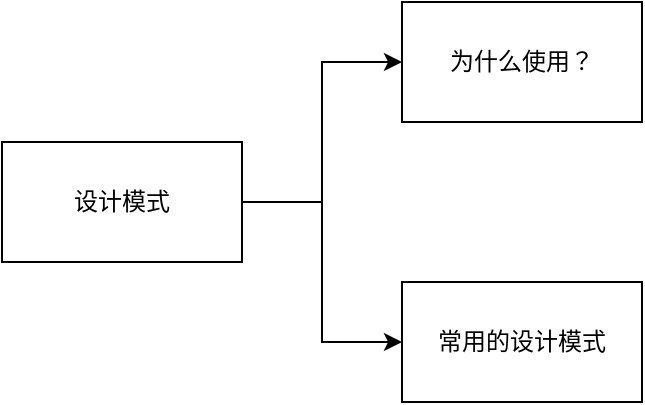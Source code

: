 <mxfile version="20.8.16" type="device"><diagram name="第 1 页" id="DozJb9rgiXMrEdOlCYZ7"><mxGraphModel dx="1658" dy="868" grid="1" gridSize="10" guides="1" tooltips="1" connect="1" arrows="1" fold="1" page="1" pageScale="1" pageWidth="827" pageHeight="1169" math="0" shadow="0"><root><mxCell id="0"/><mxCell id="1" parent="0"/><mxCell id="ZzKrlSpOcUrOefpQ23hN-3" value="" style="edgeStyle=orthogonalEdgeStyle;rounded=0;orthogonalLoop=1;jettySize=auto;html=1;entryX=0;entryY=0.5;entryDx=0;entryDy=0;" edge="1" parent="1" source="ZzKrlSpOcUrOefpQ23hN-1" target="ZzKrlSpOcUrOefpQ23hN-2"><mxGeometry relative="1" as="geometry"/></mxCell><mxCell id="ZzKrlSpOcUrOefpQ23hN-5" style="edgeStyle=orthogonalEdgeStyle;rounded=0;orthogonalLoop=1;jettySize=auto;html=1;entryX=0;entryY=0.5;entryDx=0;entryDy=0;" edge="1" parent="1" source="ZzKrlSpOcUrOefpQ23hN-1" target="ZzKrlSpOcUrOefpQ23hN-4"><mxGeometry relative="1" as="geometry"/></mxCell><mxCell id="ZzKrlSpOcUrOefpQ23hN-1" value="设计模式" style="rounded=0;whiteSpace=wrap;html=1;" vertex="1" parent="1"><mxGeometry x="40" y="210" width="120" height="60" as="geometry"/></mxCell><mxCell id="ZzKrlSpOcUrOefpQ23hN-2" value="为什么使用？" style="rounded=0;whiteSpace=wrap;html=1;" vertex="1" parent="1"><mxGeometry x="240" y="140" width="120" height="60" as="geometry"/></mxCell><mxCell id="ZzKrlSpOcUrOefpQ23hN-4" value="常用的设计模式" style="rounded=0;whiteSpace=wrap;html=1;" vertex="1" parent="1"><mxGeometry x="240" y="280" width="120" height="60" as="geometry"/></mxCell></root></mxGraphModel></diagram></mxfile>